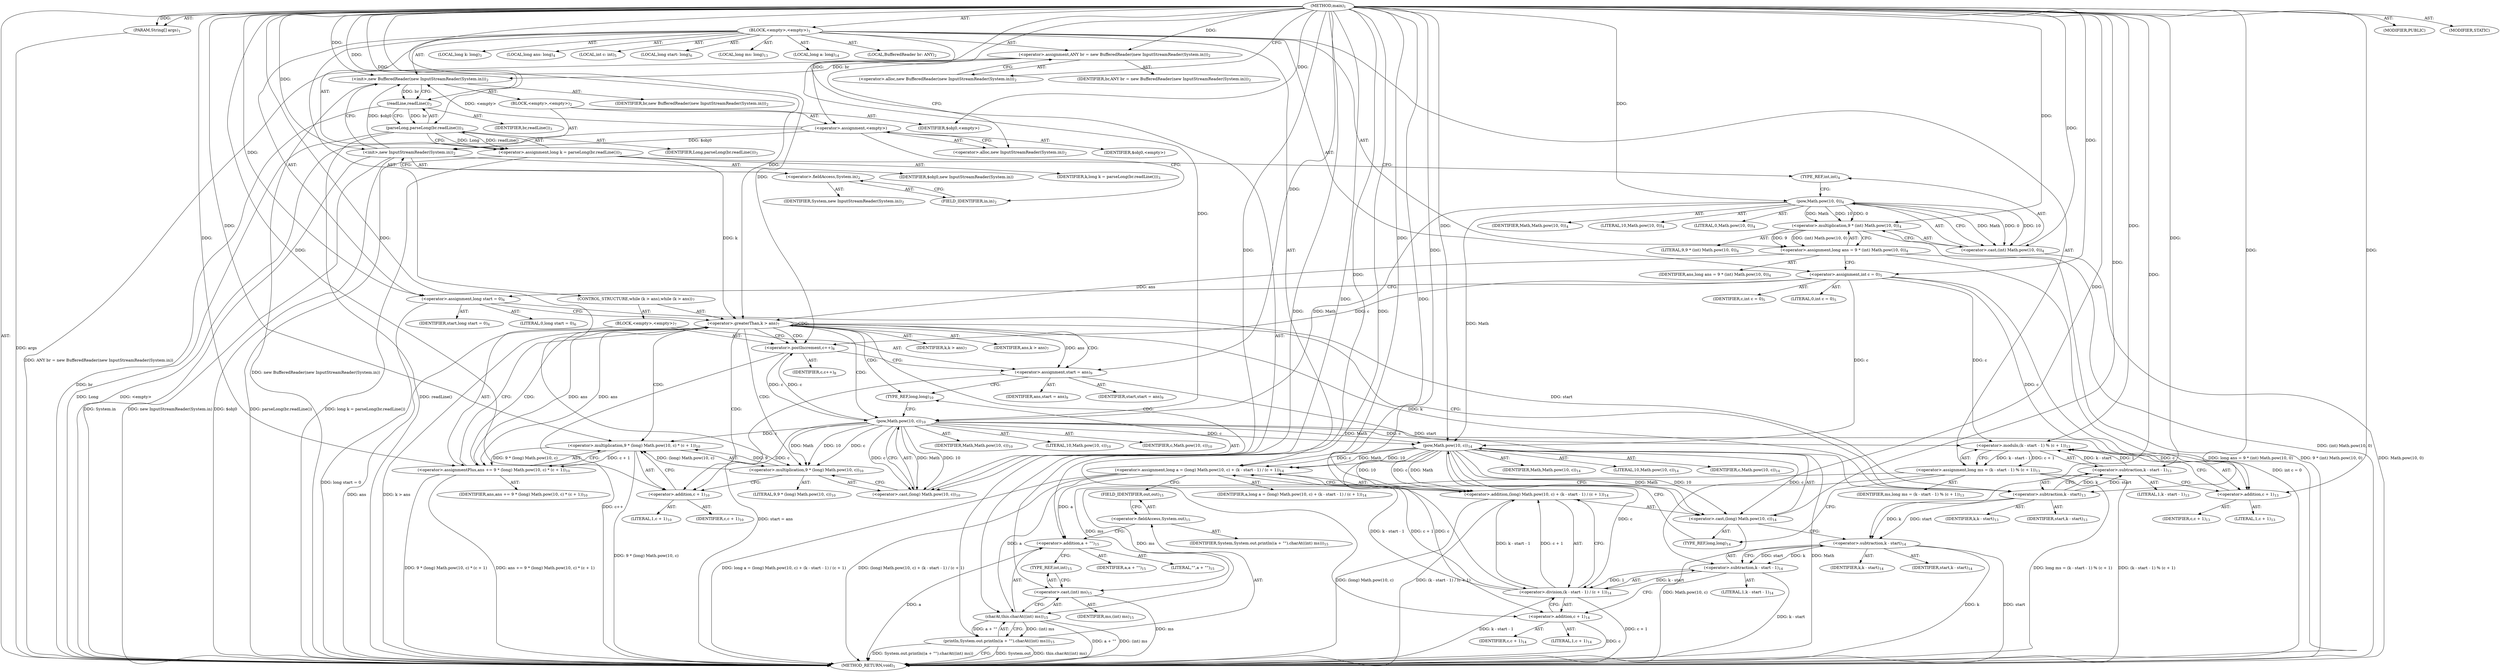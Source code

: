 digraph "main" {  
"19" [label = <(METHOD,main)<SUB>1</SUB>> ]
"20" [label = <(PARAM,String[] args)<SUB>1</SUB>> ]
"21" [label = <(BLOCK,&lt;empty&gt;,&lt;empty&gt;)<SUB>1</SUB>> ]
"4" [label = <(LOCAL,BufferedReader br: ANY)<SUB>2</SUB>> ]
"22" [label = <(&lt;operator&gt;.assignment,ANY br = new BufferedReader(new InputStreamReader(System.in)))<SUB>2</SUB>> ]
"23" [label = <(IDENTIFIER,br,ANY br = new BufferedReader(new InputStreamReader(System.in)))<SUB>2</SUB>> ]
"24" [label = <(&lt;operator&gt;.alloc,new BufferedReader(new InputStreamReader(System.in)))<SUB>2</SUB>> ]
"25" [label = <(&lt;init&gt;,new BufferedReader(new InputStreamReader(System.in)))<SUB>2</SUB>> ]
"3" [label = <(IDENTIFIER,br,new BufferedReader(new InputStreamReader(System.in)))<SUB>2</SUB>> ]
"26" [label = <(BLOCK,&lt;empty&gt;,&lt;empty&gt;)<SUB>2</SUB>> ]
"27" [label = <(&lt;operator&gt;.assignment,&lt;empty&gt;)> ]
"28" [label = <(IDENTIFIER,$obj0,&lt;empty&gt;)> ]
"29" [label = <(&lt;operator&gt;.alloc,new InputStreamReader(System.in))<SUB>2</SUB>> ]
"30" [label = <(&lt;init&gt;,new InputStreamReader(System.in))<SUB>2</SUB>> ]
"31" [label = <(IDENTIFIER,$obj0,new InputStreamReader(System.in))> ]
"32" [label = <(&lt;operator&gt;.fieldAccess,System.in)<SUB>2</SUB>> ]
"33" [label = <(IDENTIFIER,System,new InputStreamReader(System.in))<SUB>2</SUB>> ]
"34" [label = <(FIELD_IDENTIFIER,in,in)<SUB>2</SUB>> ]
"35" [label = <(IDENTIFIER,$obj0,&lt;empty&gt;)> ]
"36" [label = <(LOCAL,long k: long)<SUB>3</SUB>> ]
"37" [label = <(&lt;operator&gt;.assignment,long k = parseLong(br.readLine()))<SUB>3</SUB>> ]
"38" [label = <(IDENTIFIER,k,long k = parseLong(br.readLine()))<SUB>3</SUB>> ]
"39" [label = <(parseLong,parseLong(br.readLine()))<SUB>3</SUB>> ]
"40" [label = <(IDENTIFIER,Long,parseLong(br.readLine()))<SUB>3</SUB>> ]
"41" [label = <(readLine,readLine())<SUB>3</SUB>> ]
"42" [label = <(IDENTIFIER,br,readLine())<SUB>3</SUB>> ]
"43" [label = <(LOCAL,long ans: long)<SUB>4</SUB>> ]
"44" [label = <(&lt;operator&gt;.assignment,long ans = 9 * (int) Math.pow(10, 0))<SUB>4</SUB>> ]
"45" [label = <(IDENTIFIER,ans,long ans = 9 * (int) Math.pow(10, 0))<SUB>4</SUB>> ]
"46" [label = <(&lt;operator&gt;.multiplication,9 * (int) Math.pow(10, 0))<SUB>4</SUB>> ]
"47" [label = <(LITERAL,9,9 * (int) Math.pow(10, 0))<SUB>4</SUB>> ]
"48" [label = <(&lt;operator&gt;.cast,(int) Math.pow(10, 0))<SUB>4</SUB>> ]
"49" [label = <(TYPE_REF,int,int)<SUB>4</SUB>> ]
"50" [label = <(pow,Math.pow(10, 0))<SUB>4</SUB>> ]
"51" [label = <(IDENTIFIER,Math,Math.pow(10, 0))<SUB>4</SUB>> ]
"52" [label = <(LITERAL,10,Math.pow(10, 0))<SUB>4</SUB>> ]
"53" [label = <(LITERAL,0,Math.pow(10, 0))<SUB>4</SUB>> ]
"54" [label = <(LOCAL,int c: int)<SUB>5</SUB>> ]
"55" [label = <(&lt;operator&gt;.assignment,int c = 0)<SUB>5</SUB>> ]
"56" [label = <(IDENTIFIER,c,int c = 0)<SUB>5</SUB>> ]
"57" [label = <(LITERAL,0,int c = 0)<SUB>5</SUB>> ]
"58" [label = <(LOCAL,long start: long)<SUB>6</SUB>> ]
"59" [label = <(&lt;operator&gt;.assignment,long start = 0)<SUB>6</SUB>> ]
"60" [label = <(IDENTIFIER,start,long start = 0)<SUB>6</SUB>> ]
"61" [label = <(LITERAL,0,long start = 0)<SUB>6</SUB>> ]
"62" [label = <(CONTROL_STRUCTURE,while (k &gt; ans),while (k &gt; ans))<SUB>7</SUB>> ]
"63" [label = <(&lt;operator&gt;.greaterThan,k &gt; ans)<SUB>7</SUB>> ]
"64" [label = <(IDENTIFIER,k,k &gt; ans)<SUB>7</SUB>> ]
"65" [label = <(IDENTIFIER,ans,k &gt; ans)<SUB>7</SUB>> ]
"66" [label = <(BLOCK,&lt;empty&gt;,&lt;empty&gt;)<SUB>7</SUB>> ]
"67" [label = <(&lt;operator&gt;.postIncrement,c++)<SUB>8</SUB>> ]
"68" [label = <(IDENTIFIER,c,c++)<SUB>8</SUB>> ]
"69" [label = <(&lt;operator&gt;.assignment,start = ans)<SUB>9</SUB>> ]
"70" [label = <(IDENTIFIER,start,start = ans)<SUB>9</SUB>> ]
"71" [label = <(IDENTIFIER,ans,start = ans)<SUB>9</SUB>> ]
"72" [label = <(&lt;operator&gt;.assignmentPlus,ans += 9 * (long) Math.pow(10, c) * (c + 1))<SUB>10</SUB>> ]
"73" [label = <(IDENTIFIER,ans,ans += 9 * (long) Math.pow(10, c) * (c + 1))<SUB>10</SUB>> ]
"74" [label = <(&lt;operator&gt;.multiplication,9 * (long) Math.pow(10, c) * (c + 1))<SUB>10</SUB>> ]
"75" [label = <(&lt;operator&gt;.multiplication,9 * (long) Math.pow(10, c))<SUB>10</SUB>> ]
"76" [label = <(LITERAL,9,9 * (long) Math.pow(10, c))<SUB>10</SUB>> ]
"77" [label = <(&lt;operator&gt;.cast,(long) Math.pow(10, c))<SUB>10</SUB>> ]
"78" [label = <(TYPE_REF,long,long)<SUB>10</SUB>> ]
"79" [label = <(pow,Math.pow(10, c))<SUB>10</SUB>> ]
"80" [label = <(IDENTIFIER,Math,Math.pow(10, c))<SUB>10</SUB>> ]
"81" [label = <(LITERAL,10,Math.pow(10, c))<SUB>10</SUB>> ]
"82" [label = <(IDENTIFIER,c,Math.pow(10, c))<SUB>10</SUB>> ]
"83" [label = <(&lt;operator&gt;.addition,c + 1)<SUB>10</SUB>> ]
"84" [label = <(IDENTIFIER,c,c + 1)<SUB>10</SUB>> ]
"85" [label = <(LITERAL,1,c + 1)<SUB>10</SUB>> ]
"86" [label = <(LOCAL,long ms: long)<SUB>13</SUB>> ]
"87" [label = <(&lt;operator&gt;.assignment,long ms = (k - start - 1) % (c + 1))<SUB>13</SUB>> ]
"88" [label = <(IDENTIFIER,ms,long ms = (k - start - 1) % (c + 1))<SUB>13</SUB>> ]
"89" [label = <(&lt;operator&gt;.modulo,(k - start - 1) % (c + 1))<SUB>13</SUB>> ]
"90" [label = <(&lt;operator&gt;.subtraction,k - start - 1)<SUB>13</SUB>> ]
"91" [label = <(&lt;operator&gt;.subtraction,k - start)<SUB>13</SUB>> ]
"92" [label = <(IDENTIFIER,k,k - start)<SUB>13</SUB>> ]
"93" [label = <(IDENTIFIER,start,k - start)<SUB>13</SUB>> ]
"94" [label = <(LITERAL,1,k - start - 1)<SUB>13</SUB>> ]
"95" [label = <(&lt;operator&gt;.addition,c + 1)<SUB>13</SUB>> ]
"96" [label = <(IDENTIFIER,c,c + 1)<SUB>13</SUB>> ]
"97" [label = <(LITERAL,1,c + 1)<SUB>13</SUB>> ]
"98" [label = <(LOCAL,long a: long)<SUB>14</SUB>> ]
"99" [label = <(&lt;operator&gt;.assignment,long a = (long) Math.pow(10, c) + (k - start - 1) / (c + 1))<SUB>14</SUB>> ]
"100" [label = <(IDENTIFIER,a,long a = (long) Math.pow(10, c) + (k - start - 1) / (c + 1))<SUB>14</SUB>> ]
"101" [label = <(&lt;operator&gt;.addition,(long) Math.pow(10, c) + (k - start - 1) / (c + 1))<SUB>14</SUB>> ]
"102" [label = <(&lt;operator&gt;.cast,(long) Math.pow(10, c))<SUB>14</SUB>> ]
"103" [label = <(TYPE_REF,long,long)<SUB>14</SUB>> ]
"104" [label = <(pow,Math.pow(10, c))<SUB>14</SUB>> ]
"105" [label = <(IDENTIFIER,Math,Math.pow(10, c))<SUB>14</SUB>> ]
"106" [label = <(LITERAL,10,Math.pow(10, c))<SUB>14</SUB>> ]
"107" [label = <(IDENTIFIER,c,Math.pow(10, c))<SUB>14</SUB>> ]
"108" [label = <(&lt;operator&gt;.division,(k - start - 1) / (c + 1))<SUB>14</SUB>> ]
"109" [label = <(&lt;operator&gt;.subtraction,k - start - 1)<SUB>14</SUB>> ]
"110" [label = <(&lt;operator&gt;.subtraction,k - start)<SUB>14</SUB>> ]
"111" [label = <(IDENTIFIER,k,k - start)<SUB>14</SUB>> ]
"112" [label = <(IDENTIFIER,start,k - start)<SUB>14</SUB>> ]
"113" [label = <(LITERAL,1,k - start - 1)<SUB>14</SUB>> ]
"114" [label = <(&lt;operator&gt;.addition,c + 1)<SUB>14</SUB>> ]
"115" [label = <(IDENTIFIER,c,c + 1)<SUB>14</SUB>> ]
"116" [label = <(LITERAL,1,c + 1)<SUB>14</SUB>> ]
"117" [label = <(println,System.out.println((a + &quot;&quot;).charAt((int) ms)))<SUB>15</SUB>> ]
"118" [label = <(&lt;operator&gt;.fieldAccess,System.out)<SUB>15</SUB>> ]
"119" [label = <(IDENTIFIER,System,System.out.println((a + &quot;&quot;).charAt((int) ms)))<SUB>15</SUB>> ]
"120" [label = <(FIELD_IDENTIFIER,out,out)<SUB>15</SUB>> ]
"121" [label = <(charAt,this.charAt((int) ms))<SUB>15</SUB>> ]
"122" [label = <(&lt;operator&gt;.addition,a + &quot;&quot;)<SUB>15</SUB>> ]
"123" [label = <(IDENTIFIER,a,a + &quot;&quot;)<SUB>15</SUB>> ]
"124" [label = <(LITERAL,&quot;&quot;,a + &quot;&quot;)<SUB>15</SUB>> ]
"125" [label = <(&lt;operator&gt;.cast,(int) ms)<SUB>15</SUB>> ]
"126" [label = <(TYPE_REF,int,int)<SUB>15</SUB>> ]
"127" [label = <(IDENTIFIER,ms,(int) ms)<SUB>15</SUB>> ]
"128" [label = <(MODIFIER,PUBLIC)> ]
"129" [label = <(MODIFIER,STATIC)> ]
"130" [label = <(METHOD_RETURN,void)<SUB>1</SUB>> ]
  "19" -> "20"  [ label = "AST: "] 
  "19" -> "21"  [ label = "AST: "] 
  "19" -> "128"  [ label = "AST: "] 
  "19" -> "129"  [ label = "AST: "] 
  "19" -> "130"  [ label = "AST: "] 
  "21" -> "4"  [ label = "AST: "] 
  "21" -> "22"  [ label = "AST: "] 
  "21" -> "25"  [ label = "AST: "] 
  "21" -> "36"  [ label = "AST: "] 
  "21" -> "37"  [ label = "AST: "] 
  "21" -> "43"  [ label = "AST: "] 
  "21" -> "44"  [ label = "AST: "] 
  "21" -> "54"  [ label = "AST: "] 
  "21" -> "55"  [ label = "AST: "] 
  "21" -> "58"  [ label = "AST: "] 
  "21" -> "59"  [ label = "AST: "] 
  "21" -> "62"  [ label = "AST: "] 
  "21" -> "86"  [ label = "AST: "] 
  "21" -> "87"  [ label = "AST: "] 
  "21" -> "98"  [ label = "AST: "] 
  "21" -> "99"  [ label = "AST: "] 
  "21" -> "117"  [ label = "AST: "] 
  "22" -> "23"  [ label = "AST: "] 
  "22" -> "24"  [ label = "AST: "] 
  "25" -> "3"  [ label = "AST: "] 
  "25" -> "26"  [ label = "AST: "] 
  "26" -> "27"  [ label = "AST: "] 
  "26" -> "30"  [ label = "AST: "] 
  "26" -> "35"  [ label = "AST: "] 
  "27" -> "28"  [ label = "AST: "] 
  "27" -> "29"  [ label = "AST: "] 
  "30" -> "31"  [ label = "AST: "] 
  "30" -> "32"  [ label = "AST: "] 
  "32" -> "33"  [ label = "AST: "] 
  "32" -> "34"  [ label = "AST: "] 
  "37" -> "38"  [ label = "AST: "] 
  "37" -> "39"  [ label = "AST: "] 
  "39" -> "40"  [ label = "AST: "] 
  "39" -> "41"  [ label = "AST: "] 
  "41" -> "42"  [ label = "AST: "] 
  "44" -> "45"  [ label = "AST: "] 
  "44" -> "46"  [ label = "AST: "] 
  "46" -> "47"  [ label = "AST: "] 
  "46" -> "48"  [ label = "AST: "] 
  "48" -> "49"  [ label = "AST: "] 
  "48" -> "50"  [ label = "AST: "] 
  "50" -> "51"  [ label = "AST: "] 
  "50" -> "52"  [ label = "AST: "] 
  "50" -> "53"  [ label = "AST: "] 
  "55" -> "56"  [ label = "AST: "] 
  "55" -> "57"  [ label = "AST: "] 
  "59" -> "60"  [ label = "AST: "] 
  "59" -> "61"  [ label = "AST: "] 
  "62" -> "63"  [ label = "AST: "] 
  "62" -> "66"  [ label = "AST: "] 
  "63" -> "64"  [ label = "AST: "] 
  "63" -> "65"  [ label = "AST: "] 
  "66" -> "67"  [ label = "AST: "] 
  "66" -> "69"  [ label = "AST: "] 
  "66" -> "72"  [ label = "AST: "] 
  "67" -> "68"  [ label = "AST: "] 
  "69" -> "70"  [ label = "AST: "] 
  "69" -> "71"  [ label = "AST: "] 
  "72" -> "73"  [ label = "AST: "] 
  "72" -> "74"  [ label = "AST: "] 
  "74" -> "75"  [ label = "AST: "] 
  "74" -> "83"  [ label = "AST: "] 
  "75" -> "76"  [ label = "AST: "] 
  "75" -> "77"  [ label = "AST: "] 
  "77" -> "78"  [ label = "AST: "] 
  "77" -> "79"  [ label = "AST: "] 
  "79" -> "80"  [ label = "AST: "] 
  "79" -> "81"  [ label = "AST: "] 
  "79" -> "82"  [ label = "AST: "] 
  "83" -> "84"  [ label = "AST: "] 
  "83" -> "85"  [ label = "AST: "] 
  "87" -> "88"  [ label = "AST: "] 
  "87" -> "89"  [ label = "AST: "] 
  "89" -> "90"  [ label = "AST: "] 
  "89" -> "95"  [ label = "AST: "] 
  "90" -> "91"  [ label = "AST: "] 
  "90" -> "94"  [ label = "AST: "] 
  "91" -> "92"  [ label = "AST: "] 
  "91" -> "93"  [ label = "AST: "] 
  "95" -> "96"  [ label = "AST: "] 
  "95" -> "97"  [ label = "AST: "] 
  "99" -> "100"  [ label = "AST: "] 
  "99" -> "101"  [ label = "AST: "] 
  "101" -> "102"  [ label = "AST: "] 
  "101" -> "108"  [ label = "AST: "] 
  "102" -> "103"  [ label = "AST: "] 
  "102" -> "104"  [ label = "AST: "] 
  "104" -> "105"  [ label = "AST: "] 
  "104" -> "106"  [ label = "AST: "] 
  "104" -> "107"  [ label = "AST: "] 
  "108" -> "109"  [ label = "AST: "] 
  "108" -> "114"  [ label = "AST: "] 
  "109" -> "110"  [ label = "AST: "] 
  "109" -> "113"  [ label = "AST: "] 
  "110" -> "111"  [ label = "AST: "] 
  "110" -> "112"  [ label = "AST: "] 
  "114" -> "115"  [ label = "AST: "] 
  "114" -> "116"  [ label = "AST: "] 
  "117" -> "118"  [ label = "AST: "] 
  "117" -> "121"  [ label = "AST: "] 
  "118" -> "119"  [ label = "AST: "] 
  "118" -> "120"  [ label = "AST: "] 
  "121" -> "122"  [ label = "AST: "] 
  "121" -> "125"  [ label = "AST: "] 
  "122" -> "123"  [ label = "AST: "] 
  "122" -> "124"  [ label = "AST: "] 
  "125" -> "126"  [ label = "AST: "] 
  "125" -> "127"  [ label = "AST: "] 
  "22" -> "29"  [ label = "CFG: "] 
  "25" -> "41"  [ label = "CFG: "] 
  "37" -> "49"  [ label = "CFG: "] 
  "44" -> "55"  [ label = "CFG: "] 
  "55" -> "59"  [ label = "CFG: "] 
  "59" -> "63"  [ label = "CFG: "] 
  "87" -> "103"  [ label = "CFG: "] 
  "99" -> "120"  [ label = "CFG: "] 
  "117" -> "130"  [ label = "CFG: "] 
  "24" -> "22"  [ label = "CFG: "] 
  "39" -> "37"  [ label = "CFG: "] 
  "46" -> "44"  [ label = "CFG: "] 
  "63" -> "67"  [ label = "CFG: "] 
  "63" -> "91"  [ label = "CFG: "] 
  "89" -> "87"  [ label = "CFG: "] 
  "101" -> "99"  [ label = "CFG: "] 
  "118" -> "122"  [ label = "CFG: "] 
  "121" -> "117"  [ label = "CFG: "] 
  "27" -> "34"  [ label = "CFG: "] 
  "30" -> "25"  [ label = "CFG: "] 
  "41" -> "39"  [ label = "CFG: "] 
  "48" -> "46"  [ label = "CFG: "] 
  "67" -> "69"  [ label = "CFG: "] 
  "69" -> "78"  [ label = "CFG: "] 
  "72" -> "63"  [ label = "CFG: "] 
  "90" -> "95"  [ label = "CFG: "] 
  "95" -> "89"  [ label = "CFG: "] 
  "102" -> "110"  [ label = "CFG: "] 
  "108" -> "101"  [ label = "CFG: "] 
  "120" -> "118"  [ label = "CFG: "] 
  "122" -> "126"  [ label = "CFG: "] 
  "125" -> "121"  [ label = "CFG: "] 
  "29" -> "27"  [ label = "CFG: "] 
  "32" -> "30"  [ label = "CFG: "] 
  "49" -> "50"  [ label = "CFG: "] 
  "50" -> "48"  [ label = "CFG: "] 
  "74" -> "72"  [ label = "CFG: "] 
  "91" -> "90"  [ label = "CFG: "] 
  "103" -> "104"  [ label = "CFG: "] 
  "104" -> "102"  [ label = "CFG: "] 
  "109" -> "114"  [ label = "CFG: "] 
  "114" -> "108"  [ label = "CFG: "] 
  "126" -> "125"  [ label = "CFG: "] 
  "34" -> "32"  [ label = "CFG: "] 
  "75" -> "83"  [ label = "CFG: "] 
  "83" -> "74"  [ label = "CFG: "] 
  "110" -> "109"  [ label = "CFG: "] 
  "77" -> "75"  [ label = "CFG: "] 
  "78" -> "79"  [ label = "CFG: "] 
  "79" -> "77"  [ label = "CFG: "] 
  "19" -> "24"  [ label = "CFG: "] 
  "20" -> "130"  [ label = "DDG: args"] 
  "22" -> "130"  [ label = "DDG: ANY br = new BufferedReader(new InputStreamReader(System.in))"] 
  "27" -> "130"  [ label = "DDG: &lt;empty&gt;"] 
  "30" -> "130"  [ label = "DDG: $obj0"] 
  "30" -> "130"  [ label = "DDG: System.in"] 
  "30" -> "130"  [ label = "DDG: new InputStreamReader(System.in)"] 
  "25" -> "130"  [ label = "DDG: new BufferedReader(new InputStreamReader(System.in))"] 
  "41" -> "130"  [ label = "DDG: br"] 
  "39" -> "130"  [ label = "DDG: readLine()"] 
  "37" -> "130"  [ label = "DDG: parseLong(br.readLine())"] 
  "37" -> "130"  [ label = "DDG: long k = parseLong(br.readLine())"] 
  "48" -> "130"  [ label = "DDG: Math.pow(10, 0)"] 
  "46" -> "130"  [ label = "DDG: (int) Math.pow(10, 0)"] 
  "44" -> "130"  [ label = "DDG: 9 * (int) Math.pow(10, 0)"] 
  "44" -> "130"  [ label = "DDG: long ans = 9 * (int) Math.pow(10, 0)"] 
  "55" -> "130"  [ label = "DDG: int c = 0"] 
  "59" -> "130"  [ label = "DDG: long start = 0"] 
  "63" -> "130"  [ label = "DDG: ans"] 
  "63" -> "130"  [ label = "DDG: k &gt; ans"] 
  "87" -> "130"  [ label = "DDG: (k - start - 1) % (c + 1)"] 
  "87" -> "130"  [ label = "DDG: long ms = (k - start - 1) % (c + 1)"] 
  "104" -> "130"  [ label = "DDG: Math"] 
  "102" -> "130"  [ label = "DDG: Math.pow(10, c)"] 
  "101" -> "130"  [ label = "DDG: (long) Math.pow(10, c)"] 
  "110" -> "130"  [ label = "DDG: k"] 
  "110" -> "130"  [ label = "DDG: start"] 
  "109" -> "130"  [ label = "DDG: k - start"] 
  "108" -> "130"  [ label = "DDG: k - start - 1"] 
  "114" -> "130"  [ label = "DDG: c"] 
  "108" -> "130"  [ label = "DDG: c + 1"] 
  "101" -> "130"  [ label = "DDG: (k - start - 1) / (c + 1)"] 
  "99" -> "130"  [ label = "DDG: (long) Math.pow(10, c) + (k - start - 1) / (c + 1)"] 
  "99" -> "130"  [ label = "DDG: long a = (long) Math.pow(10, c) + (k - start - 1) / (c + 1)"] 
  "117" -> "130"  [ label = "DDG: System.out"] 
  "122" -> "130"  [ label = "DDG: a"] 
  "121" -> "130"  [ label = "DDG: a + &quot;&quot;"] 
  "125" -> "130"  [ label = "DDG: ms"] 
  "121" -> "130"  [ label = "DDG: (int) ms"] 
  "117" -> "130"  [ label = "DDG: this.charAt((int) ms)"] 
  "117" -> "130"  [ label = "DDG: System.out.println((a + &quot;&quot;).charAt((int) ms))"] 
  "67" -> "130"  [ label = "DDG: c++"] 
  "69" -> "130"  [ label = "DDG: start = ans"] 
  "74" -> "130"  [ label = "DDG: 9 * (long) Math.pow(10, c)"] 
  "72" -> "130"  [ label = "DDG: 9 * (long) Math.pow(10, c) * (c + 1)"] 
  "72" -> "130"  [ label = "DDG: ans += 9 * (long) Math.pow(10, c) * (c + 1)"] 
  "39" -> "130"  [ label = "DDG: Long"] 
  "19" -> "20"  [ label = "DDG: "] 
  "19" -> "22"  [ label = "DDG: "] 
  "39" -> "37"  [ label = "DDG: Long"] 
  "39" -> "37"  [ label = "DDG: readLine()"] 
  "46" -> "44"  [ label = "DDG: 9"] 
  "46" -> "44"  [ label = "DDG: (int) Math.pow(10, 0)"] 
  "19" -> "55"  [ label = "DDG: "] 
  "19" -> "59"  [ label = "DDG: "] 
  "89" -> "87"  [ label = "DDG: k - start - 1"] 
  "89" -> "87"  [ label = "DDG: c + 1"] 
  "19" -> "99"  [ label = "DDG: "] 
  "104" -> "99"  [ label = "DDG: Math"] 
  "104" -> "99"  [ label = "DDG: 10"] 
  "104" -> "99"  [ label = "DDG: c"] 
  "108" -> "99"  [ label = "DDG: k - start - 1"] 
  "108" -> "99"  [ label = "DDG: c + 1"] 
  "22" -> "25"  [ label = "DDG: br"] 
  "19" -> "25"  [ label = "DDG: "] 
  "27" -> "25"  [ label = "DDG: &lt;empty&gt;"] 
  "30" -> "25"  [ label = "DDG: $obj0"] 
  "121" -> "117"  [ label = "DDG: a + &quot;&quot;"] 
  "121" -> "117"  [ label = "DDG: (int) ms"] 
  "19" -> "27"  [ label = "DDG: "] 
  "19" -> "35"  [ label = "DDG: "] 
  "19" -> "39"  [ label = "DDG: "] 
  "41" -> "39"  [ label = "DDG: br"] 
  "19" -> "46"  [ label = "DDG: "] 
  "50" -> "46"  [ label = "DDG: Math"] 
  "50" -> "46"  [ label = "DDG: 10"] 
  "50" -> "46"  [ label = "DDG: 0"] 
  "37" -> "63"  [ label = "DDG: k"] 
  "19" -> "63"  [ label = "DDG: "] 
  "44" -> "63"  [ label = "DDG: ans"] 
  "72" -> "63"  [ label = "DDG: ans"] 
  "63" -> "69"  [ label = "DDG: ans"] 
  "19" -> "69"  [ label = "DDG: "] 
  "74" -> "72"  [ label = "DDG: 9 * (long) Math.pow(10, c)"] 
  "74" -> "72"  [ label = "DDG: c + 1"] 
  "90" -> "89"  [ label = "DDG: k - start"] 
  "90" -> "89"  [ label = "DDG: 1"] 
  "55" -> "89"  [ label = "DDG: c"] 
  "19" -> "89"  [ label = "DDG: "] 
  "79" -> "89"  [ label = "DDG: c"] 
  "19" -> "101"  [ label = "DDG: "] 
  "104" -> "101"  [ label = "DDG: Math"] 
  "104" -> "101"  [ label = "DDG: 10"] 
  "104" -> "101"  [ label = "DDG: c"] 
  "108" -> "101"  [ label = "DDG: k - start - 1"] 
  "108" -> "101"  [ label = "DDG: c + 1"] 
  "99" -> "121"  [ label = "DDG: a"] 
  "19" -> "121"  [ label = "DDG: "] 
  "87" -> "121"  [ label = "DDG: ms"] 
  "27" -> "30"  [ label = "DDG: $obj0"] 
  "19" -> "30"  [ label = "DDG: "] 
  "25" -> "41"  [ label = "DDG: br"] 
  "19" -> "41"  [ label = "DDG: "] 
  "19" -> "48"  [ label = "DDG: "] 
  "50" -> "48"  [ label = "DDG: Math"] 
  "50" -> "48"  [ label = "DDG: 10"] 
  "50" -> "48"  [ label = "DDG: 0"] 
  "55" -> "67"  [ label = "DDG: c"] 
  "19" -> "67"  [ label = "DDG: "] 
  "79" -> "67"  [ label = "DDG: c"] 
  "19" -> "72"  [ label = "DDG: "] 
  "63" -> "72"  [ label = "DDG: ans"] 
  "91" -> "90"  [ label = "DDG: k"] 
  "91" -> "90"  [ label = "DDG: start"] 
  "19" -> "90"  [ label = "DDG: "] 
  "55" -> "95"  [ label = "DDG: c"] 
  "19" -> "95"  [ label = "DDG: "] 
  "79" -> "95"  [ label = "DDG: c"] 
  "19" -> "102"  [ label = "DDG: "] 
  "104" -> "102"  [ label = "DDG: Math"] 
  "104" -> "102"  [ label = "DDG: 10"] 
  "104" -> "102"  [ label = "DDG: c"] 
  "109" -> "108"  [ label = "DDG: k - start"] 
  "109" -> "108"  [ label = "DDG: 1"] 
  "104" -> "108"  [ label = "DDG: c"] 
  "19" -> "108"  [ label = "DDG: "] 
  "99" -> "122"  [ label = "DDG: a"] 
  "19" -> "122"  [ label = "DDG: "] 
  "19" -> "125"  [ label = "DDG: "] 
  "87" -> "125"  [ label = "DDG: ms"] 
  "19" -> "50"  [ label = "DDG: "] 
  "75" -> "74"  [ label = "DDG: 9"] 
  "75" -> "74"  [ label = "DDG: (long) Math.pow(10, c)"] 
  "79" -> "74"  [ label = "DDG: c"] 
  "19" -> "74"  [ label = "DDG: "] 
  "63" -> "91"  [ label = "DDG: k"] 
  "19" -> "91"  [ label = "DDG: "] 
  "59" -> "91"  [ label = "DDG: start"] 
  "69" -> "91"  [ label = "DDG: start"] 
  "50" -> "104"  [ label = "DDG: Math"] 
  "79" -> "104"  [ label = "DDG: Math"] 
  "19" -> "104"  [ label = "DDG: "] 
  "55" -> "104"  [ label = "DDG: c"] 
  "79" -> "104"  [ label = "DDG: c"] 
  "110" -> "109"  [ label = "DDG: k"] 
  "110" -> "109"  [ label = "DDG: start"] 
  "19" -> "109"  [ label = "DDG: "] 
  "104" -> "114"  [ label = "DDG: c"] 
  "19" -> "114"  [ label = "DDG: "] 
  "19" -> "75"  [ label = "DDG: "] 
  "79" -> "75"  [ label = "DDG: Math"] 
  "79" -> "75"  [ label = "DDG: 10"] 
  "79" -> "75"  [ label = "DDG: c"] 
  "79" -> "83"  [ label = "DDG: c"] 
  "19" -> "83"  [ label = "DDG: "] 
  "91" -> "110"  [ label = "DDG: k"] 
  "19" -> "110"  [ label = "DDG: "] 
  "91" -> "110"  [ label = "DDG: start"] 
  "19" -> "77"  [ label = "DDG: "] 
  "79" -> "77"  [ label = "DDG: Math"] 
  "79" -> "77"  [ label = "DDG: 10"] 
  "79" -> "77"  [ label = "DDG: c"] 
  "50" -> "79"  [ label = "DDG: Math"] 
  "19" -> "79"  [ label = "DDG: "] 
  "67" -> "79"  [ label = "DDG: c"] 
  "63" -> "77"  [ label = "CDG: "] 
  "63" -> "83"  [ label = "CDG: "] 
  "63" -> "75"  [ label = "CDG: "] 
  "63" -> "72"  [ label = "CDG: "] 
  "63" -> "69"  [ label = "CDG: "] 
  "63" -> "67"  [ label = "CDG: "] 
  "63" -> "74"  [ label = "CDG: "] 
  "63" -> "78"  [ label = "CDG: "] 
  "63" -> "79"  [ label = "CDG: "] 
  "63" -> "63"  [ label = "CDG: "] 
}
